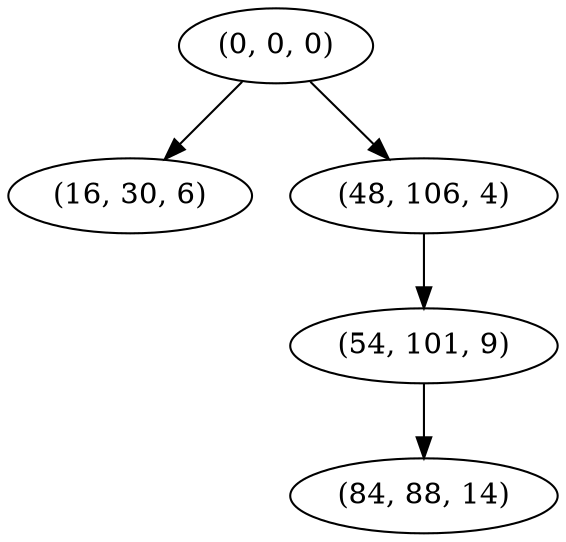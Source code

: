 digraph tree {
    "(0, 0, 0)";
    "(16, 30, 6)";
    "(48, 106, 4)";
    "(54, 101, 9)";
    "(84, 88, 14)";
    "(0, 0, 0)" -> "(16, 30, 6)";
    "(0, 0, 0)" -> "(48, 106, 4)";
    "(48, 106, 4)" -> "(54, 101, 9)";
    "(54, 101, 9)" -> "(84, 88, 14)";
}
